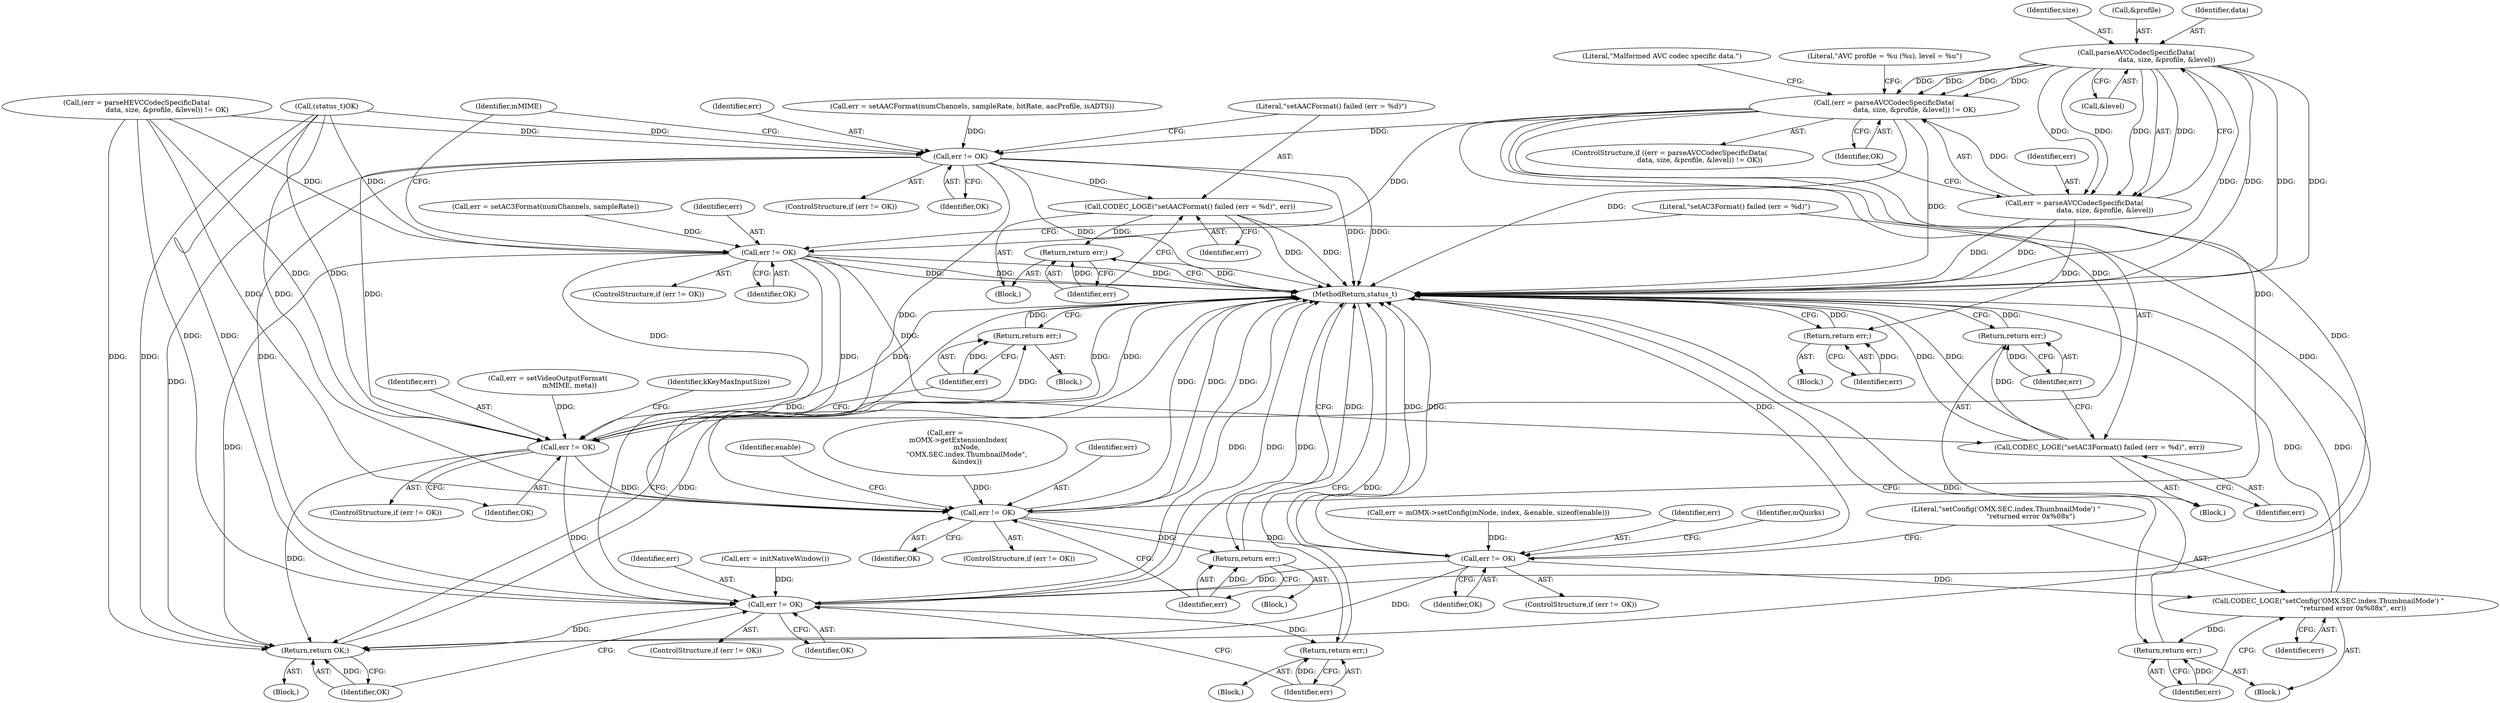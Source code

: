 digraph "0_Android_0bb5ced60304da7f61478ffd359e7ba65d72f181_1@pointer" {
"1000166" [label="(Call,parseAVCCodecSpecificData(\n                            data, size, &profile, &level))"];
"1000163" [label="(Call,(err = parseAVCCodecSpecificData(\n                            data, size, &profile, &level)) != OK)"];
"1000366" [label="(Call,err != OK)"];
"1000370" [label="(Call,CODEC_LOGE(\"setAACFormat() failed (err = %d)\", err))"];
"1000373" [label="(Return,return err;)"];
"1000517" [label="(Call,err != OK)"];
"1000521" [label="(Return,return err;)"];
"1000558" [label="(Call,err != OK)"];
"1000562" [label="(Return,return err;)"];
"1000578" [label="(Call,err != OK)"];
"1000582" [label="(Call,CODEC_LOGE(\"setConfig('OMX.SEC.index.ThumbnailMode') \"\n                       \"returned error 0x%08x\", err))"];
"1000585" [label="(Return,return err;)"];
"1000615" [label="(Call,err != OK)"];
"1000619" [label="(Return,return err;)"];
"1000621" [label="(Return,return OK;)"];
"1000428" [label="(Call,err != OK)"];
"1000432" [label="(Call,CODEC_LOGE(\"setAC3Format() failed (err = %d)\", err))"];
"1000435" [label="(Return,return err;)"];
"1000164" [label="(Call,err = parseAVCCodecSpecificData(\n                            data, size, &profile, &level))"];
"1000177" [label="(Return,return err;)"];
"1000586" [label="(Identifier,err)"];
"1000516" [label="(ControlStructure,if (err != OK))"];
"1000166" [label="(Call,parseAVCCodecSpecificData(\n                            data, size, &profile, &level))"];
"1000568" [label="(Call,err = mOMX->setConfig(mNode, index, &enable, sizeof(enable)))"];
"1000177" [label="(Return,return err;)"];
"1000560" [label="(Identifier,OK)"];
"1000368" [label="(Identifier,OK)"];
"1000616" [label="(Identifier,err)"];
"1000581" [label="(Block,)"];
"1000162" [label="(ControlStructure,if ((err = parseAVCCodecSpecificData(\n                            data, size, &profile, &level)) != OK))"];
"1000434" [label="(Identifier,err)"];
"1000559" [label="(Identifier,err)"];
"1000168" [label="(Identifier,size)"];
"1000369" [label="(Block,)"];
"1000373" [label="(Return,return err;)"];
"1000563" [label="(Identifier,err)"];
"1000435" [label="(Return,return err;)"];
"1000623" [label="(MethodReturn,status_t)"];
"1000562" [label="(Return,return err;)"];
"1000163" [label="(Call,(err = parseAVCCodecSpecificData(\n                            data, size, &profile, &level)) != OK)"];
"1000578" [label="(Call,err != OK)"];
"1000173" [label="(Identifier,OK)"];
"1000622" [label="(Identifier,OK)"];
"1000171" [label="(Call,&level)"];
"1000518" [label="(Identifier,err)"];
"1000430" [label="(Identifier,OK)"];
"1000577" [label="(ControlStructure,if (err != OK))"];
"1000367" [label="(Identifier,err)"];
"1000619" [label="(Return,return err;)"];
"1000522" [label="(Identifier,err)"];
"1000371" [label="(Literal,\"setAACFormat() failed (err = %d)\")"];
"1000519" [label="(Identifier,OK)"];
"1000579" [label="(Identifier,err)"];
"1000374" [label="(Identifier,err)"];
"1000614" [label="(ControlStructure,if (err != OK))"];
"1000436" [label="(Identifier,err)"];
"1000200" [label="(Call,(err = parseHEVCCodecSpecificData(\n                            data, size, &profile, &level)) != OK)"];
"1000135" [label="(Call,(status_t)OK)"];
"1000432" [label="(Call,CODEC_LOGE(\"setAC3Format() failed (err = %d)\", err))"];
"1000169" [label="(Call,&profile)"];
"1000585" [label="(Return,return err;)"];
"1000618" [label="(Block,)"];
"1000428" [label="(Call,err != OK)"];
"1000433" [label="(Literal,\"setAC3Format() failed (err = %d)\")"];
"1000615" [label="(Call,err != OK)"];
"1000566" [label="(Identifier,enable)"];
"1000511" [label="(Call,err = setVideoOutputFormat(\n                    mMIME, meta))"];
"1000422" [label="(Call,err = setAC3Format(numChannels, sampleRate))"];
"1000431" [label="(Block,)"];
"1000176" [label="(Literal,\"Malformed AVC codec specific data.\")"];
"1000165" [label="(Identifier,err)"];
"1000517" [label="(Call,err != OK)"];
"1000582" [label="(Call,CODEC_LOGE(\"setConfig('OMX.SEC.index.ThumbnailMode') \"\n                       \"returned error 0x%08x\", err))"];
"1000557" [label="(ControlStructure,if (err != OK))"];
"1000174" [label="(Block,)"];
"1000526" [label="(Identifier,kKeyMaxInputSize)"];
"1000588" [label="(Identifier,mQuirks)"];
"1000427" [label="(ControlStructure,if (err != OK))"];
"1000561" [label="(Block,)"];
"1000583" [label="(Literal,\"setConfig('OMX.SEC.index.ThumbnailMode') \"\n                       \"returned error 0x%08x\")"];
"1000498" [label="(Identifier,mMIME)"];
"1000372" [label="(Identifier,err)"];
"1000584" [label="(Identifier,err)"];
"1000429" [label="(Identifier,err)"];
"1000167" [label="(Identifier,data)"];
"1000521" [label="(Return,return err;)"];
"1000357" [label="(Call,err = setAACFormat(numChannels, sampleRate, bitRate, aacProfile, isADTS))"];
"1000617" [label="(Identifier,OK)"];
"1000178" [label="(Identifier,err)"];
"1000164" [label="(Call,err = parseAVCCodecSpecificData(\n                            data, size, &profile, &level))"];
"1000180" [label="(Literal,\"AVC profile = %u (%s), level = %u\")"];
"1000620" [label="(Identifier,err)"];
"1000365" [label="(ControlStructure,if (err != OK))"];
"1000558" [label="(Call,err != OK)"];
"1000520" [label="(Block,)"];
"1000611" [label="(Call,err = initNativeWindow())"];
"1000104" [label="(Block,)"];
"1000366" [label="(Call,err != OK)"];
"1000621" [label="(Return,return OK;)"];
"1000370" [label="(Call,CODEC_LOGE(\"setAACFormat() failed (err = %d)\", err))"];
"1000550" [label="(Call,err =\n            mOMX->getExtensionIndex(\n                    mNode,\n                    \"OMX.SEC.index.ThumbnailMode\",\n                    &index))"];
"1000580" [label="(Identifier,OK)"];
"1000166" -> "1000164"  [label="AST: "];
"1000166" -> "1000171"  [label="CFG: "];
"1000167" -> "1000166"  [label="AST: "];
"1000168" -> "1000166"  [label="AST: "];
"1000169" -> "1000166"  [label="AST: "];
"1000171" -> "1000166"  [label="AST: "];
"1000164" -> "1000166"  [label="CFG: "];
"1000166" -> "1000623"  [label="DDG: "];
"1000166" -> "1000623"  [label="DDG: "];
"1000166" -> "1000623"  [label="DDG: "];
"1000166" -> "1000623"  [label="DDG: "];
"1000166" -> "1000163"  [label="DDG: "];
"1000166" -> "1000163"  [label="DDG: "];
"1000166" -> "1000163"  [label="DDG: "];
"1000166" -> "1000163"  [label="DDG: "];
"1000166" -> "1000164"  [label="DDG: "];
"1000166" -> "1000164"  [label="DDG: "];
"1000166" -> "1000164"  [label="DDG: "];
"1000166" -> "1000164"  [label="DDG: "];
"1000163" -> "1000162"  [label="AST: "];
"1000163" -> "1000173"  [label="CFG: "];
"1000164" -> "1000163"  [label="AST: "];
"1000173" -> "1000163"  [label="AST: "];
"1000176" -> "1000163"  [label="CFG: "];
"1000180" -> "1000163"  [label="CFG: "];
"1000163" -> "1000623"  [label="DDG: "];
"1000163" -> "1000623"  [label="DDG: "];
"1000164" -> "1000163"  [label="DDG: "];
"1000163" -> "1000366"  [label="DDG: "];
"1000163" -> "1000428"  [label="DDG: "];
"1000163" -> "1000517"  [label="DDG: "];
"1000163" -> "1000558"  [label="DDG: "];
"1000163" -> "1000615"  [label="DDG: "];
"1000163" -> "1000621"  [label="DDG: "];
"1000366" -> "1000365"  [label="AST: "];
"1000366" -> "1000368"  [label="CFG: "];
"1000367" -> "1000366"  [label="AST: "];
"1000368" -> "1000366"  [label="AST: "];
"1000371" -> "1000366"  [label="CFG: "];
"1000498" -> "1000366"  [label="CFG: "];
"1000366" -> "1000623"  [label="DDG: "];
"1000366" -> "1000623"  [label="DDG: "];
"1000366" -> "1000623"  [label="DDG: "];
"1000357" -> "1000366"  [label="DDG: "];
"1000200" -> "1000366"  [label="DDG: "];
"1000135" -> "1000366"  [label="DDG: "];
"1000366" -> "1000370"  [label="DDG: "];
"1000366" -> "1000517"  [label="DDG: "];
"1000366" -> "1000558"  [label="DDG: "];
"1000366" -> "1000615"  [label="DDG: "];
"1000366" -> "1000621"  [label="DDG: "];
"1000370" -> "1000369"  [label="AST: "];
"1000370" -> "1000372"  [label="CFG: "];
"1000371" -> "1000370"  [label="AST: "];
"1000372" -> "1000370"  [label="AST: "];
"1000374" -> "1000370"  [label="CFG: "];
"1000370" -> "1000623"  [label="DDG: "];
"1000370" -> "1000623"  [label="DDG: "];
"1000370" -> "1000373"  [label="DDG: "];
"1000373" -> "1000369"  [label="AST: "];
"1000373" -> "1000374"  [label="CFG: "];
"1000374" -> "1000373"  [label="AST: "];
"1000623" -> "1000373"  [label="CFG: "];
"1000373" -> "1000623"  [label="DDG: "];
"1000374" -> "1000373"  [label="DDG: "];
"1000517" -> "1000516"  [label="AST: "];
"1000517" -> "1000519"  [label="CFG: "];
"1000518" -> "1000517"  [label="AST: "];
"1000519" -> "1000517"  [label="AST: "];
"1000522" -> "1000517"  [label="CFG: "];
"1000526" -> "1000517"  [label="CFG: "];
"1000517" -> "1000623"  [label="DDG: "];
"1000517" -> "1000623"  [label="DDG: "];
"1000517" -> "1000623"  [label="DDG: "];
"1000511" -> "1000517"  [label="DDG: "];
"1000200" -> "1000517"  [label="DDG: "];
"1000428" -> "1000517"  [label="DDG: "];
"1000135" -> "1000517"  [label="DDG: "];
"1000517" -> "1000521"  [label="DDG: "];
"1000517" -> "1000558"  [label="DDG: "];
"1000517" -> "1000615"  [label="DDG: "];
"1000517" -> "1000621"  [label="DDG: "];
"1000521" -> "1000520"  [label="AST: "];
"1000521" -> "1000522"  [label="CFG: "];
"1000522" -> "1000521"  [label="AST: "];
"1000623" -> "1000521"  [label="CFG: "];
"1000521" -> "1000623"  [label="DDG: "];
"1000522" -> "1000521"  [label="DDG: "];
"1000558" -> "1000557"  [label="AST: "];
"1000558" -> "1000560"  [label="CFG: "];
"1000559" -> "1000558"  [label="AST: "];
"1000560" -> "1000558"  [label="AST: "];
"1000563" -> "1000558"  [label="CFG: "];
"1000566" -> "1000558"  [label="CFG: "];
"1000558" -> "1000623"  [label="DDG: "];
"1000558" -> "1000623"  [label="DDG: "];
"1000558" -> "1000623"  [label="DDG: "];
"1000550" -> "1000558"  [label="DDG: "];
"1000200" -> "1000558"  [label="DDG: "];
"1000428" -> "1000558"  [label="DDG: "];
"1000135" -> "1000558"  [label="DDG: "];
"1000558" -> "1000562"  [label="DDG: "];
"1000558" -> "1000578"  [label="DDG: "];
"1000562" -> "1000561"  [label="AST: "];
"1000562" -> "1000563"  [label="CFG: "];
"1000563" -> "1000562"  [label="AST: "];
"1000623" -> "1000562"  [label="CFG: "];
"1000562" -> "1000623"  [label="DDG: "];
"1000563" -> "1000562"  [label="DDG: "];
"1000578" -> "1000577"  [label="AST: "];
"1000578" -> "1000580"  [label="CFG: "];
"1000579" -> "1000578"  [label="AST: "];
"1000580" -> "1000578"  [label="AST: "];
"1000583" -> "1000578"  [label="CFG: "];
"1000588" -> "1000578"  [label="CFG: "];
"1000578" -> "1000623"  [label="DDG: "];
"1000578" -> "1000623"  [label="DDG: "];
"1000578" -> "1000623"  [label="DDG: "];
"1000568" -> "1000578"  [label="DDG: "];
"1000578" -> "1000582"  [label="DDG: "];
"1000578" -> "1000615"  [label="DDG: "];
"1000578" -> "1000621"  [label="DDG: "];
"1000582" -> "1000581"  [label="AST: "];
"1000582" -> "1000584"  [label="CFG: "];
"1000583" -> "1000582"  [label="AST: "];
"1000584" -> "1000582"  [label="AST: "];
"1000586" -> "1000582"  [label="CFG: "];
"1000582" -> "1000623"  [label="DDG: "];
"1000582" -> "1000623"  [label="DDG: "];
"1000582" -> "1000585"  [label="DDG: "];
"1000585" -> "1000581"  [label="AST: "];
"1000585" -> "1000586"  [label="CFG: "];
"1000586" -> "1000585"  [label="AST: "];
"1000623" -> "1000585"  [label="CFG: "];
"1000585" -> "1000623"  [label="DDG: "];
"1000586" -> "1000585"  [label="DDG: "];
"1000615" -> "1000614"  [label="AST: "];
"1000615" -> "1000617"  [label="CFG: "];
"1000616" -> "1000615"  [label="AST: "];
"1000617" -> "1000615"  [label="AST: "];
"1000620" -> "1000615"  [label="CFG: "];
"1000622" -> "1000615"  [label="CFG: "];
"1000615" -> "1000623"  [label="DDG: "];
"1000615" -> "1000623"  [label="DDG: "];
"1000615" -> "1000623"  [label="DDG: "];
"1000611" -> "1000615"  [label="DDG: "];
"1000200" -> "1000615"  [label="DDG: "];
"1000428" -> "1000615"  [label="DDG: "];
"1000135" -> "1000615"  [label="DDG: "];
"1000615" -> "1000619"  [label="DDG: "];
"1000615" -> "1000621"  [label="DDG: "];
"1000619" -> "1000618"  [label="AST: "];
"1000619" -> "1000620"  [label="CFG: "];
"1000620" -> "1000619"  [label="AST: "];
"1000623" -> "1000619"  [label="CFG: "];
"1000619" -> "1000623"  [label="DDG: "];
"1000620" -> "1000619"  [label="DDG: "];
"1000621" -> "1000104"  [label="AST: "];
"1000621" -> "1000622"  [label="CFG: "];
"1000622" -> "1000621"  [label="AST: "];
"1000623" -> "1000621"  [label="CFG: "];
"1000621" -> "1000623"  [label="DDG: "];
"1000622" -> "1000621"  [label="DDG: "];
"1000200" -> "1000621"  [label="DDG: "];
"1000428" -> "1000621"  [label="DDG: "];
"1000135" -> "1000621"  [label="DDG: "];
"1000428" -> "1000427"  [label="AST: "];
"1000428" -> "1000430"  [label="CFG: "];
"1000429" -> "1000428"  [label="AST: "];
"1000430" -> "1000428"  [label="AST: "];
"1000433" -> "1000428"  [label="CFG: "];
"1000498" -> "1000428"  [label="CFG: "];
"1000428" -> "1000623"  [label="DDG: "];
"1000428" -> "1000623"  [label="DDG: "];
"1000428" -> "1000623"  [label="DDG: "];
"1000422" -> "1000428"  [label="DDG: "];
"1000200" -> "1000428"  [label="DDG: "];
"1000135" -> "1000428"  [label="DDG: "];
"1000428" -> "1000432"  [label="DDG: "];
"1000432" -> "1000431"  [label="AST: "];
"1000432" -> "1000434"  [label="CFG: "];
"1000433" -> "1000432"  [label="AST: "];
"1000434" -> "1000432"  [label="AST: "];
"1000436" -> "1000432"  [label="CFG: "];
"1000432" -> "1000623"  [label="DDG: "];
"1000432" -> "1000623"  [label="DDG: "];
"1000432" -> "1000435"  [label="DDG: "];
"1000435" -> "1000431"  [label="AST: "];
"1000435" -> "1000436"  [label="CFG: "];
"1000436" -> "1000435"  [label="AST: "];
"1000623" -> "1000435"  [label="CFG: "];
"1000435" -> "1000623"  [label="DDG: "];
"1000436" -> "1000435"  [label="DDG: "];
"1000165" -> "1000164"  [label="AST: "];
"1000173" -> "1000164"  [label="CFG: "];
"1000164" -> "1000623"  [label="DDG: "];
"1000164" -> "1000623"  [label="DDG: "];
"1000164" -> "1000177"  [label="DDG: "];
"1000177" -> "1000174"  [label="AST: "];
"1000177" -> "1000178"  [label="CFG: "];
"1000178" -> "1000177"  [label="AST: "];
"1000623" -> "1000177"  [label="CFG: "];
"1000177" -> "1000623"  [label="DDG: "];
"1000178" -> "1000177"  [label="DDG: "];
}
